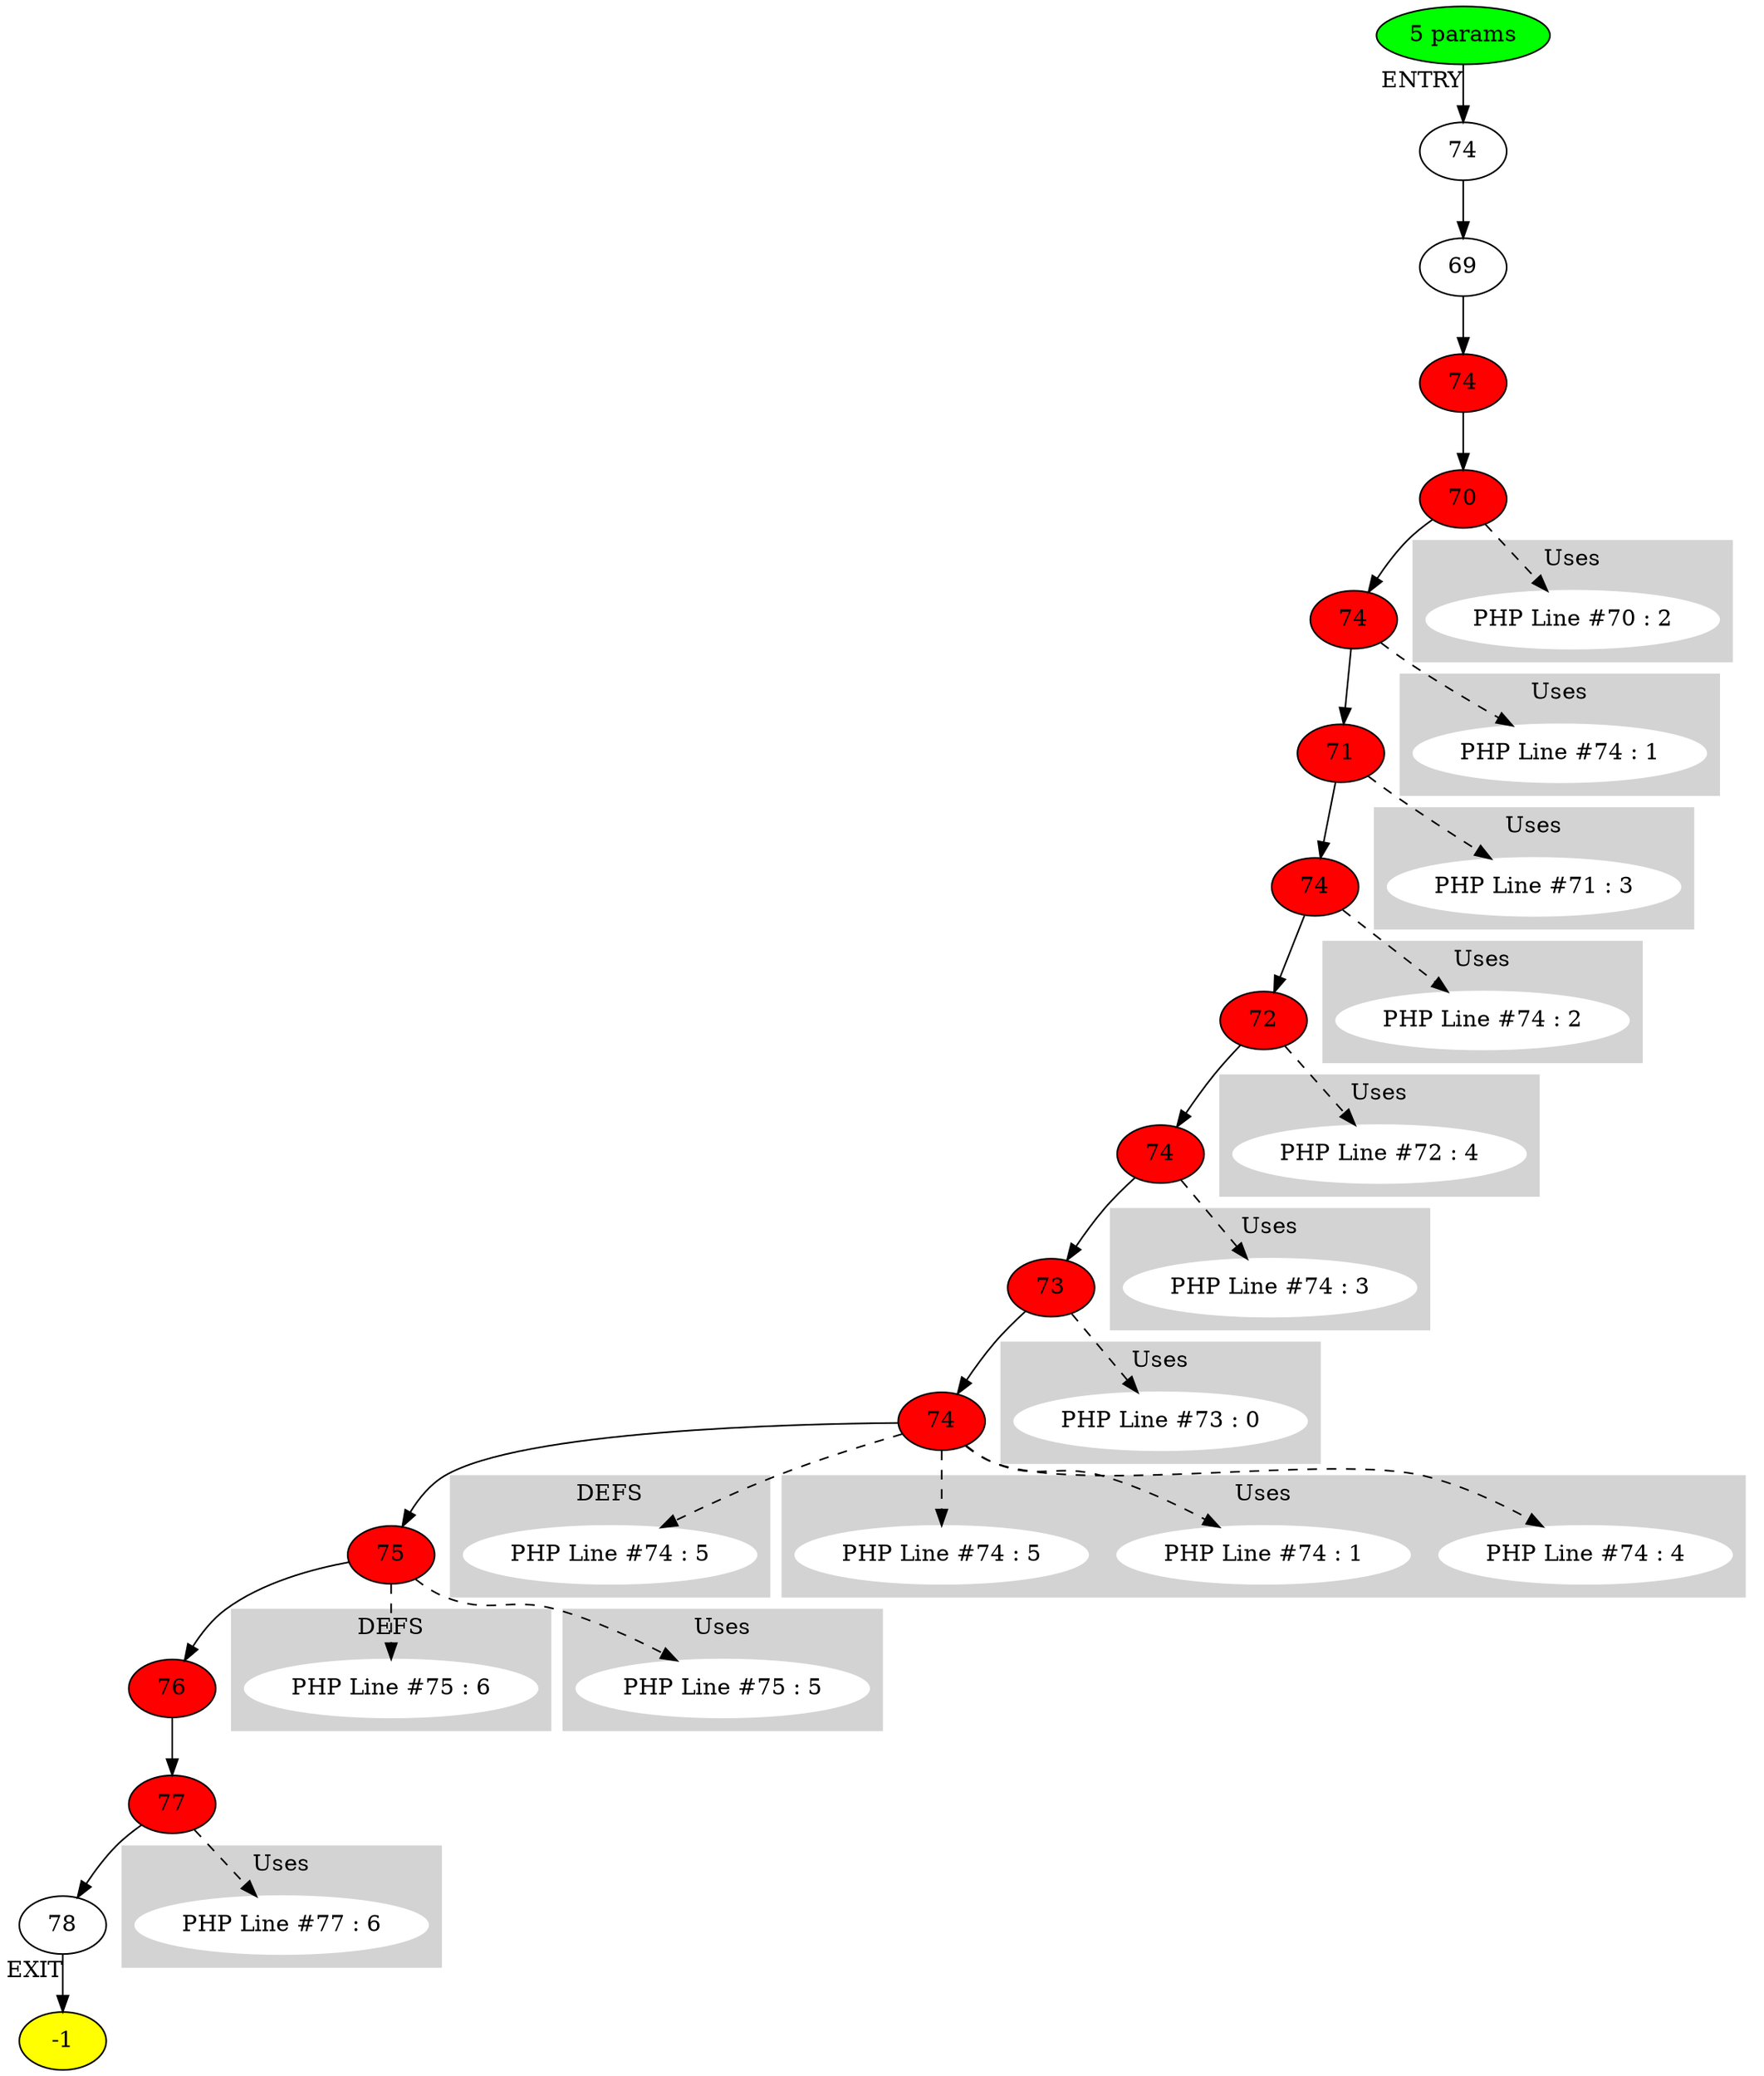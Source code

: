digraph testName {
0 [label="74"];
1 [label="69"];
2 [label="74" , fillcolor = red, style = filled];
3 [label="70" , fillcolor = red, style = filled];
4 [label="74" , fillcolor = red, style = filled];
5 [label="71" , fillcolor = red, style = filled];
6 [label="74" , fillcolor = red, style = filled];
7 [label="72" , fillcolor = red, style = filled];
8 [label="74" , fillcolor = red, style = filled];
9 [label="73" , fillcolor = red, style = filled];
10 [label="74" , fillcolor = red, style = filled];
11 [label="75" , fillcolor = red, style = filled];
12 [label="76" , fillcolor = red, style = filled];
13 [label="77" , fillcolor = red, style = filled];
14 [label="78"];
0 -> 1;
1 -> 2;
2 -> 3;
3 -> 4;
4 -> 5;
5 -> 6;
6 -> 7;
7 -> 8;
8 -> 9;
9 -> 10;
10 -> 11;
11 -> 12;
12 -> 13;
13 -> 14;
-2 -> 0[xlabel="ENTRY"];
14 -> -1[xlabel="EXIT"];
-2 [fillcolor = green, style = filled]-1 [fillcolor= yellow, style = filled] subgraph cluster_g_10 { style=filled; color=lightgrey; node [style=filled,color=white]; g_10[label= "PHP Line #74 : 5"];label = "DEFS";}
10 -> g_10 [style="dashed"];
subgraph cluster_g_11 { style=filled; color=lightgrey; node [style=filled,color=white]; g_11[label= "PHP Line #75 : 6"];label = "DEFS";}
11 -> g_11 [style="dashed"];
subgraph cluster_use_3 { style=filled; color=lightgrey; node [style=filled,color=white]; use_3_2[label= "PHP Line #70 : 2"];label = "Uses";}
3 -> use_3_2 [style="dashed"];
subgraph cluster_use_4 { style=filled; color=lightgrey; node [style=filled,color=white]; use_4_1[label= "PHP Line #74 : 1"];label = "Uses";}
4 -> use_4_1 [style="dashed"];
subgraph cluster_use_5 { style=filled; color=lightgrey; node [style=filled,color=white]; use_5_3[label= "PHP Line #71 : 3"];label = "Uses";}
5 -> use_5_3 [style="dashed"];
subgraph cluster_use_6 { style=filled; color=lightgrey; node [style=filled,color=white]; use_6_2[label= "PHP Line #74 : 2"];label = "Uses";}
6 -> use_6_2 [style="dashed"];
subgraph cluster_use_7 { style=filled; color=lightgrey; node [style=filled,color=white]; use_7_4[label= "PHP Line #72 : 4"];label = "Uses";}
7 -> use_7_4 [style="dashed"];
subgraph cluster_use_8 { style=filled; color=lightgrey; node [style=filled,color=white]; use_8_3[label= "PHP Line #74 : 3"];label = "Uses";}
8 -> use_8_3 [style="dashed"];
subgraph cluster_use_9 { style=filled; color=lightgrey; node [style=filled,color=white]; use_9_0[label= "PHP Line #73 : 0"];label = "Uses";}
9 -> use_9_0 [style="dashed"];
subgraph cluster_use_10 { style=filled; color=lightgrey; node [style=filled,color=white]; use_10_4[label= "PHP Line #74 : 4"];label = "Uses";}
10 -> use_10_4 [style="dashed"];
subgraph cluster_use_10 { style=filled; color=lightgrey; node [style=filled,color=white]; use_10_1[label= "PHP Line #74 : 1"];label = "Uses";}
10 -> use_10_1 [style="dashed"];
subgraph cluster_use_10 { style=filled; color=lightgrey; node [style=filled,color=white]; use_10_5[label= "PHP Line #74 : 5"];label = "Uses";}
10 -> use_10_5 [style="dashed"];
subgraph cluster_use_11 { style=filled; color=lightgrey; node [style=filled,color=white]; use_11_5[label= "PHP Line #75 : 5"];label = "Uses";}
11 -> use_11_5 [style="dashed"];
subgraph cluster_use_13 { style=filled; color=lightgrey; node [style=filled,color=white]; use_13_6[label= "PHP Line #77 : 6"];label = "Uses";}
13 -> use_13_6 [style="dashed"];
-2 [label="5 params"];
}
